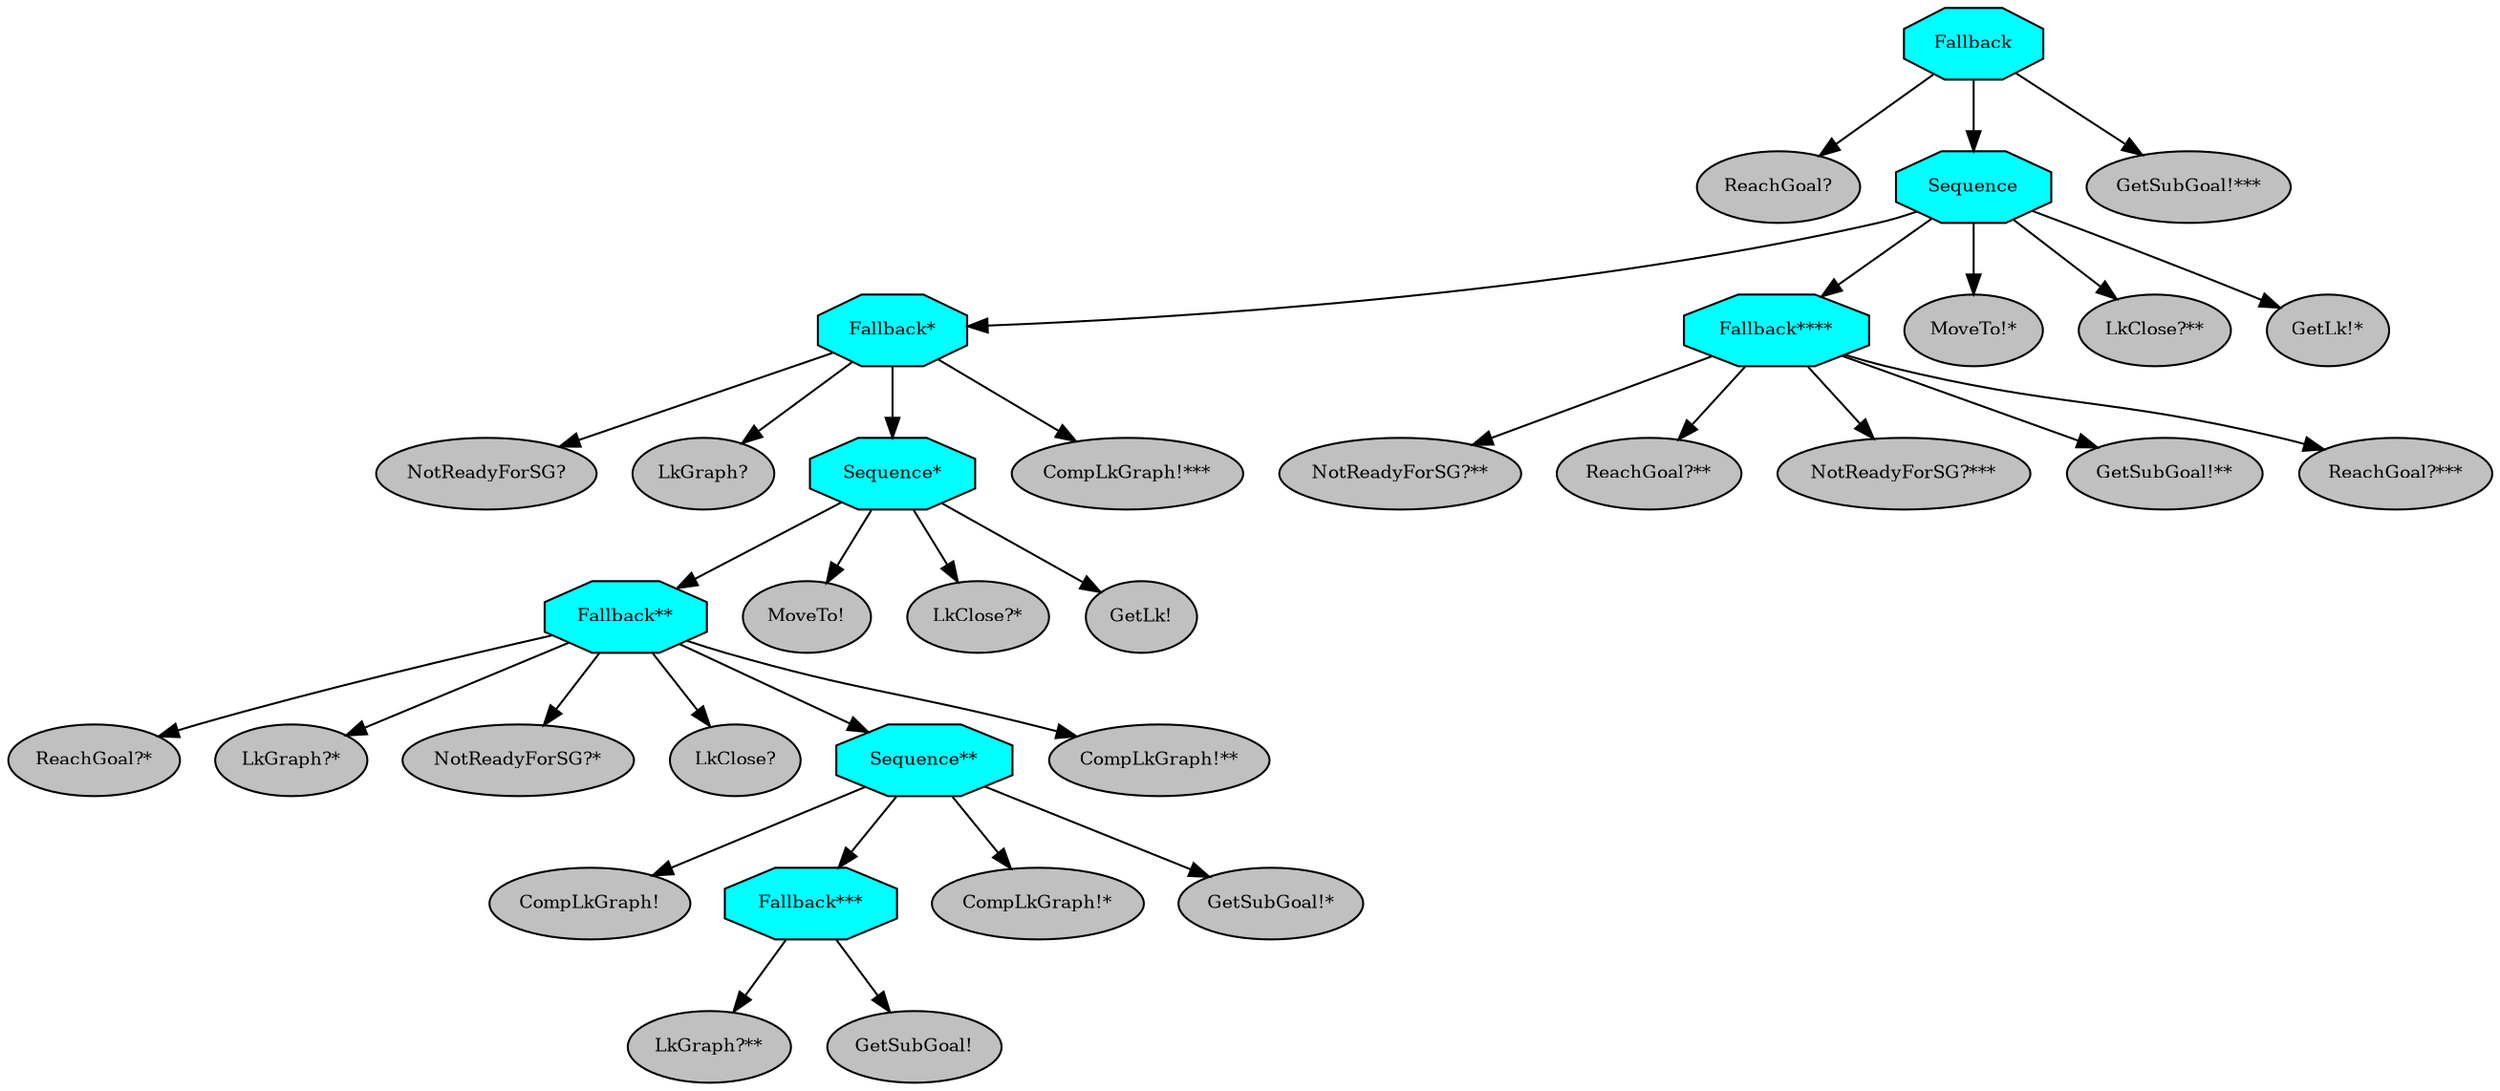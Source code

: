 digraph pastafarianism {
ordering=out;
graph [fontname="times-roman"];
node [fontname="times-roman"];
edge [fontname="times-roman"];
Fallback [fillcolor=cyan, fontcolor=black, fontsize=9, label=Fallback, shape=octagon, style=filled];
"ReachGoal?" [fillcolor=gray, fontcolor=black, fontsize=9, label="ReachGoal?", shape=ellipse, style=filled];
Fallback -> "ReachGoal?";
Sequence [fillcolor=cyan, fontcolor=black, fontsize=9, label=Sequence, shape=octagon, style=filled];
Fallback -> Sequence;
"Fallback*" [fillcolor=cyan, fontcolor=black, fontsize=9, label="Fallback*", shape=octagon, style=filled];
Sequence -> "Fallback*";
"NotReadyForSG?" [fillcolor=gray, fontcolor=black, fontsize=9, label="NotReadyForSG?", shape=ellipse, style=filled];
"Fallback*" -> "NotReadyForSG?";
"LkGraph?" [fillcolor=gray, fontcolor=black, fontsize=9, label="LkGraph?", shape=ellipse, style=filled];
"Fallback*" -> "LkGraph?";
"Sequence*" [fillcolor=cyan, fontcolor=black, fontsize=9, label="Sequence*", shape=octagon, style=filled];
"Fallback*" -> "Sequence*";
"Fallback**" [fillcolor=cyan, fontcolor=black, fontsize=9, label="Fallback**", shape=octagon, style=filled];
"Sequence*" -> "Fallback**";
"ReachGoal?*" [fillcolor=gray, fontcolor=black, fontsize=9, label="ReachGoal?*", shape=ellipse, style=filled];
"Fallback**" -> "ReachGoal?*";
"LkGraph?*" [fillcolor=gray, fontcolor=black, fontsize=9, label="LkGraph?*", shape=ellipse, style=filled];
"Fallback**" -> "LkGraph?*";
"NotReadyForSG?*" [fillcolor=gray, fontcolor=black, fontsize=9, label="NotReadyForSG?*", shape=ellipse, style=filled];
"Fallback**" -> "NotReadyForSG?*";
"LkClose?" [fillcolor=gray, fontcolor=black, fontsize=9, label="LkClose?", shape=ellipse, style=filled];
"Fallback**" -> "LkClose?";
"Sequence**" [fillcolor=cyan, fontcolor=black, fontsize=9, label="Sequence**", shape=octagon, style=filled];
"Fallback**" -> "Sequence**";
"CompLkGraph!" [fillcolor=gray, fontcolor=black, fontsize=9, label="CompLkGraph!", shape=ellipse, style=filled];
"Sequence**" -> "CompLkGraph!";
"Fallback***" [fillcolor=cyan, fontcolor=black, fontsize=9, label="Fallback***", shape=octagon, style=filled];
"Sequence**" -> "Fallback***";
"LkGraph?**" [fillcolor=gray, fontcolor=black, fontsize=9, label="LkGraph?**", shape=ellipse, style=filled];
"Fallback***" -> "LkGraph?**";
"GetSubGoal!" [fillcolor=gray, fontcolor=black, fontsize=9, label="GetSubGoal!", shape=ellipse, style=filled];
"Fallback***" -> "GetSubGoal!";
"CompLkGraph!*" [fillcolor=gray, fontcolor=black, fontsize=9, label="CompLkGraph!*", shape=ellipse, style=filled];
"Sequence**" -> "CompLkGraph!*";
"GetSubGoal!*" [fillcolor=gray, fontcolor=black, fontsize=9, label="GetSubGoal!*", shape=ellipse, style=filled];
"Sequence**" -> "GetSubGoal!*";
"CompLkGraph!**" [fillcolor=gray, fontcolor=black, fontsize=9, label="CompLkGraph!**", shape=ellipse, style=filled];
"Fallback**" -> "CompLkGraph!**";
"MoveTo!" [fillcolor=gray, fontcolor=black, fontsize=9, label="MoveTo!", shape=ellipse, style=filled];
"Sequence*" -> "MoveTo!";
"LkClose?*" [fillcolor=gray, fontcolor=black, fontsize=9, label="LkClose?*", shape=ellipse, style=filled];
"Sequence*" -> "LkClose?*";
"GetLk!" [fillcolor=gray, fontcolor=black, fontsize=9, label="GetLk!", shape=ellipse, style=filled];
"Sequence*" -> "GetLk!";
"CompLkGraph!***" [fillcolor=gray, fontcolor=black, fontsize=9, label="CompLkGraph!***", shape=ellipse, style=filled];
"Fallback*" -> "CompLkGraph!***";
"Fallback****" [fillcolor=cyan, fontcolor=black, fontsize=9, label="Fallback****", shape=octagon, style=filled];
Sequence -> "Fallback****";
"NotReadyForSG?**" [fillcolor=gray, fontcolor=black, fontsize=9, label="NotReadyForSG?**", shape=ellipse, style=filled];
"Fallback****" -> "NotReadyForSG?**";
"ReachGoal?**" [fillcolor=gray, fontcolor=black, fontsize=9, label="ReachGoal?**", shape=ellipse, style=filled];
"Fallback****" -> "ReachGoal?**";
"NotReadyForSG?***" [fillcolor=gray, fontcolor=black, fontsize=9, label="NotReadyForSG?***", shape=ellipse, style=filled];
"Fallback****" -> "NotReadyForSG?***";
"GetSubGoal!**" [fillcolor=gray, fontcolor=black, fontsize=9, label="GetSubGoal!**", shape=ellipse, style=filled];
"Fallback****" -> "GetSubGoal!**";
"ReachGoal?***" [fillcolor=gray, fontcolor=black, fontsize=9, label="ReachGoal?***", shape=ellipse, style=filled];
"Fallback****" -> "ReachGoal?***";
"MoveTo!*" [fillcolor=gray, fontcolor=black, fontsize=9, label="MoveTo!*", shape=ellipse, style=filled];
Sequence -> "MoveTo!*";
"LkClose?**" [fillcolor=gray, fontcolor=black, fontsize=9, label="LkClose?**", shape=ellipse, style=filled];
Sequence -> "LkClose?**";
"GetLk!*" [fillcolor=gray, fontcolor=black, fontsize=9, label="GetLk!*", shape=ellipse, style=filled];
Sequence -> "GetLk!*";
"GetSubGoal!***" [fillcolor=gray, fontcolor=black, fontsize=9, label="GetSubGoal!***", shape=ellipse, style=filled];
Fallback -> "GetSubGoal!***";
}
